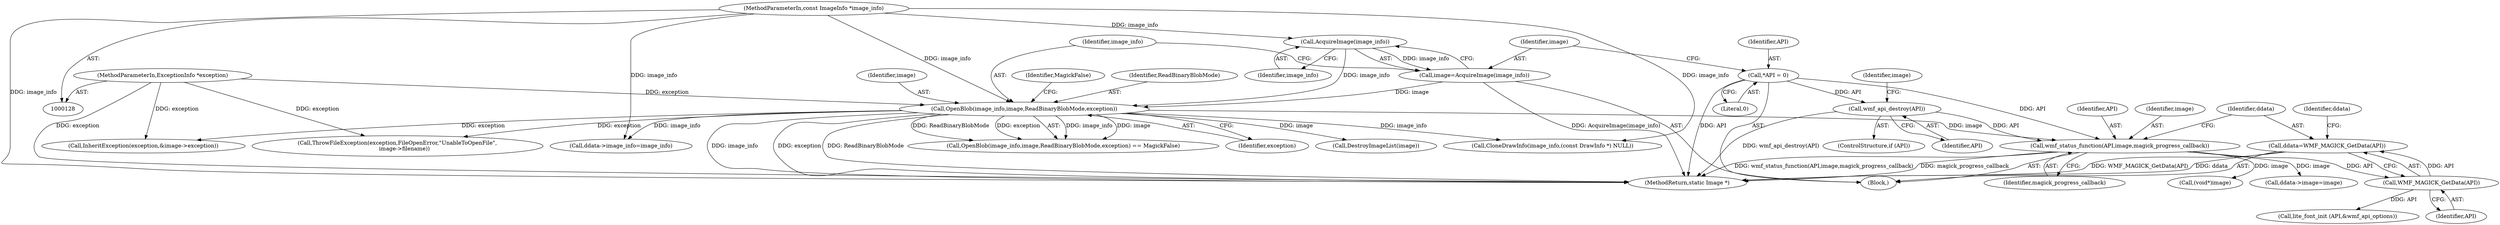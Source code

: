 digraph "0_ImageMagick_f6e9d0d9955e85bdd7540b251cd50d598dacc5e6_74@pointer" {
"1000262" [label="(Call,ddata=WMF_MAGICK_GetData(API))"];
"1000264" [label="(Call,WMF_MAGICK_GetData(API))"];
"1000258" [label="(Call,wmf_status_function(API,image,magick_progress_callback))"];
"1000234" [label="(Call,wmf_api_destroy(API))"];
"1000155" [label="(Call,*API = 0)"];
"1000166" [label="(Call,OpenBlob(image_info,image,ReadBinaryBlobMode,exception))"];
"1000162" [label="(Call,AcquireImage(image_info))"];
"1000129" [label="(MethodParameterIn,const ImageInfo *image_info)"];
"1000160" [label="(Call,image=AcquireImage(image_info))"];
"1000130" [label="(MethodParameterIn,ExceptionInfo *exception)"];
"1000160" [label="(Call,image=AcquireImage(image_info))"];
"1000909" [label="(Call,InheritException(exception,&image->exception))"];
"1000157" [label="(Literal,0)"];
"1000313" [label="(Call,lite_font_init (API,&wmf_api_options))"];
"1000239" [label="(Identifier,image)"];
"1000232" [label="(ControlStructure,if (API))"];
"1000234" [label="(Call,wmf_api_destroy(API))"];
"1000130" [label="(MethodParameterIn,ExceptionInfo *exception)"];
"1000268" [label="(Identifier,ddata)"];
"1000168" [label="(Identifier,image)"];
"1000265" [label="(Identifier,API)"];
"1000324" [label="(Call,(void*)image)"];
"1000162" [label="(Call,AcquireImage(image_info))"];
"1000171" [label="(Identifier,MagickFalse)"];
"1000266" [label="(Call,ddata->image=image)"];
"1000235" [label="(Identifier,API)"];
"1000169" [label="(Identifier,ReadBinaryBlobMode)"];
"1000129" [label="(MethodParameterIn,const ImageInfo *image_info)"];
"1000194" [label="(Call,DestroyImageList(image))"];
"1000259" [label="(Identifier,API)"];
"1000131" [label="(Block,)"];
"1000271" [label="(Call,ddata->image_info=image_info)"];
"1000161" [label="(Identifier,image)"];
"1000263" [label="(Identifier,ddata)"];
"1000260" [label="(Identifier,image)"];
"1000156" [label="(Identifier,API)"];
"1000261" [label="(Identifier,magick_progress_callback)"];
"1000280" [label="(Call,CloneDrawInfo(image_info,(const DrawInfo *) NULL))"];
"1000353" [label="(Call,ThrowFileException(exception,FileOpenError,\"UnableToOpenFile\",\n        image->filename))"];
"1001050" [label="(MethodReturn,static Image *)"];
"1000262" [label="(Call,ddata=WMF_MAGICK_GetData(API))"];
"1000264" [label="(Call,WMF_MAGICK_GetData(API))"];
"1000163" [label="(Identifier,image_info)"];
"1000155" [label="(Call,*API = 0)"];
"1000166" [label="(Call,OpenBlob(image_info,image,ReadBinaryBlobMode,exception))"];
"1000165" [label="(Call,OpenBlob(image_info,image,ReadBinaryBlobMode,exception) == MagickFalse)"];
"1000170" [label="(Identifier,exception)"];
"1000167" [label="(Identifier,image_info)"];
"1000258" [label="(Call,wmf_status_function(API,image,magick_progress_callback))"];
"1000262" -> "1000131"  [label="AST: "];
"1000262" -> "1000264"  [label="CFG: "];
"1000263" -> "1000262"  [label="AST: "];
"1000264" -> "1000262"  [label="AST: "];
"1000268" -> "1000262"  [label="CFG: "];
"1000262" -> "1001050"  [label="DDG: WMF_MAGICK_GetData(API)"];
"1000262" -> "1001050"  [label="DDG: ddata"];
"1000264" -> "1000262"  [label="DDG: API"];
"1000264" -> "1000265"  [label="CFG: "];
"1000265" -> "1000264"  [label="AST: "];
"1000258" -> "1000264"  [label="DDG: API"];
"1000264" -> "1000313"  [label="DDG: API"];
"1000258" -> "1000131"  [label="AST: "];
"1000258" -> "1000261"  [label="CFG: "];
"1000259" -> "1000258"  [label="AST: "];
"1000260" -> "1000258"  [label="AST: "];
"1000261" -> "1000258"  [label="AST: "];
"1000263" -> "1000258"  [label="CFG: "];
"1000258" -> "1001050"  [label="DDG: wmf_status_function(API,image,magick_progress_callback)"];
"1000258" -> "1001050"  [label="DDG: magick_progress_callback"];
"1000234" -> "1000258"  [label="DDG: API"];
"1000155" -> "1000258"  [label="DDG: API"];
"1000166" -> "1000258"  [label="DDG: image"];
"1000258" -> "1000266"  [label="DDG: image"];
"1000258" -> "1000324"  [label="DDG: image"];
"1000234" -> "1000232"  [label="AST: "];
"1000234" -> "1000235"  [label="CFG: "];
"1000235" -> "1000234"  [label="AST: "];
"1000239" -> "1000234"  [label="CFG: "];
"1000234" -> "1001050"  [label="DDG: wmf_api_destroy(API)"];
"1000155" -> "1000234"  [label="DDG: API"];
"1000155" -> "1000131"  [label="AST: "];
"1000155" -> "1000157"  [label="CFG: "];
"1000156" -> "1000155"  [label="AST: "];
"1000157" -> "1000155"  [label="AST: "];
"1000161" -> "1000155"  [label="CFG: "];
"1000155" -> "1001050"  [label="DDG: API"];
"1000166" -> "1000165"  [label="AST: "];
"1000166" -> "1000170"  [label="CFG: "];
"1000167" -> "1000166"  [label="AST: "];
"1000168" -> "1000166"  [label="AST: "];
"1000169" -> "1000166"  [label="AST: "];
"1000170" -> "1000166"  [label="AST: "];
"1000171" -> "1000166"  [label="CFG: "];
"1000166" -> "1001050"  [label="DDG: ReadBinaryBlobMode"];
"1000166" -> "1001050"  [label="DDG: image_info"];
"1000166" -> "1001050"  [label="DDG: exception"];
"1000166" -> "1000165"  [label="DDG: image_info"];
"1000166" -> "1000165"  [label="DDG: image"];
"1000166" -> "1000165"  [label="DDG: ReadBinaryBlobMode"];
"1000166" -> "1000165"  [label="DDG: exception"];
"1000162" -> "1000166"  [label="DDG: image_info"];
"1000129" -> "1000166"  [label="DDG: image_info"];
"1000160" -> "1000166"  [label="DDG: image"];
"1000130" -> "1000166"  [label="DDG: exception"];
"1000166" -> "1000194"  [label="DDG: image"];
"1000166" -> "1000271"  [label="DDG: image_info"];
"1000166" -> "1000280"  [label="DDG: image_info"];
"1000166" -> "1000353"  [label="DDG: exception"];
"1000166" -> "1000909"  [label="DDG: exception"];
"1000162" -> "1000160"  [label="AST: "];
"1000162" -> "1000163"  [label="CFG: "];
"1000163" -> "1000162"  [label="AST: "];
"1000160" -> "1000162"  [label="CFG: "];
"1000162" -> "1000160"  [label="DDG: image_info"];
"1000129" -> "1000162"  [label="DDG: image_info"];
"1000129" -> "1000128"  [label="AST: "];
"1000129" -> "1001050"  [label="DDG: image_info"];
"1000129" -> "1000271"  [label="DDG: image_info"];
"1000129" -> "1000280"  [label="DDG: image_info"];
"1000160" -> "1000131"  [label="AST: "];
"1000161" -> "1000160"  [label="AST: "];
"1000167" -> "1000160"  [label="CFG: "];
"1000160" -> "1001050"  [label="DDG: AcquireImage(image_info)"];
"1000130" -> "1000128"  [label="AST: "];
"1000130" -> "1001050"  [label="DDG: exception"];
"1000130" -> "1000353"  [label="DDG: exception"];
"1000130" -> "1000909"  [label="DDG: exception"];
}
